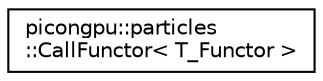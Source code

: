 digraph "Graphical Class Hierarchy"
{
 // LATEX_PDF_SIZE
  edge [fontname="Helvetica",fontsize="10",labelfontname="Helvetica",labelfontsize="10"];
  node [fontname="Helvetica",fontsize="10",shape=record];
  rankdir="LR";
  Node0 [label="picongpu::particles\l::CallFunctor\< T_Functor \>",height=0.2,width=0.4,color="black", fillcolor="white", style="filled",URL="$structpicongpu_1_1particles_1_1_call_functor.html",tooltip="call a functor"];
}
